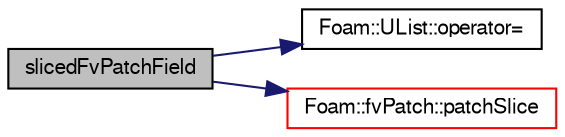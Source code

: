 digraph "slicedFvPatchField"
{
  bgcolor="transparent";
  edge [fontname="FreeSans",fontsize="10",labelfontname="FreeSans",labelfontsize="10"];
  node [fontname="FreeSans",fontsize="10",shape=record];
  rankdir="LR";
  Node1 [label="slicedFvPatchField",height=0.2,width=0.4,color="black", fillcolor="grey75", style="filled" fontcolor="black"];
  Node1 -> Node2 [color="midnightblue",fontsize="10",style="solid",fontname="FreeSans"];
  Node2 [label="Foam::UList::operator=",height=0.2,width=0.4,color="black",URL="$a02659.html#a7063d7d45379d3c474db62b47df45eea",tooltip="Assignment of all entries to the given value. "];
  Node1 -> Node3 [color="midnightblue",fontsize="10",style="solid",fontname="FreeSans"];
  Node3 [label="Foam::fvPatch::patchSlice",height=0.2,width=0.4,color="red",URL="$a00860.html#a2c6b06069457d4db3a4a509c4963411a",tooltip="Slice list to patch. "];
}
